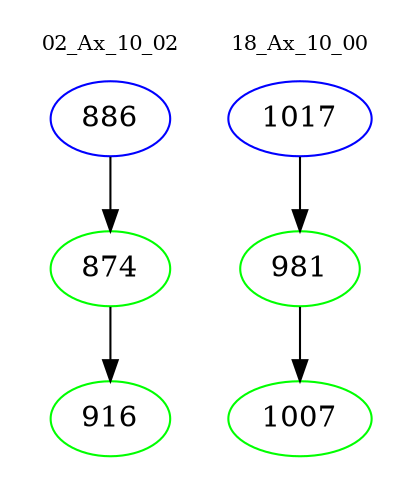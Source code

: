 digraph{
subgraph cluster_0 {
color = white
label = "02_Ax_10_02";
fontsize=10;
T0_886 [label="886", color="blue"]
T0_886 -> T0_874 [color="black"]
T0_874 [label="874", color="green"]
T0_874 -> T0_916 [color="black"]
T0_916 [label="916", color="green"]
}
subgraph cluster_1 {
color = white
label = "18_Ax_10_00";
fontsize=10;
T1_1017 [label="1017", color="blue"]
T1_1017 -> T1_981 [color="black"]
T1_981 [label="981", color="green"]
T1_981 -> T1_1007 [color="black"]
T1_1007 [label="1007", color="green"]
}
}
